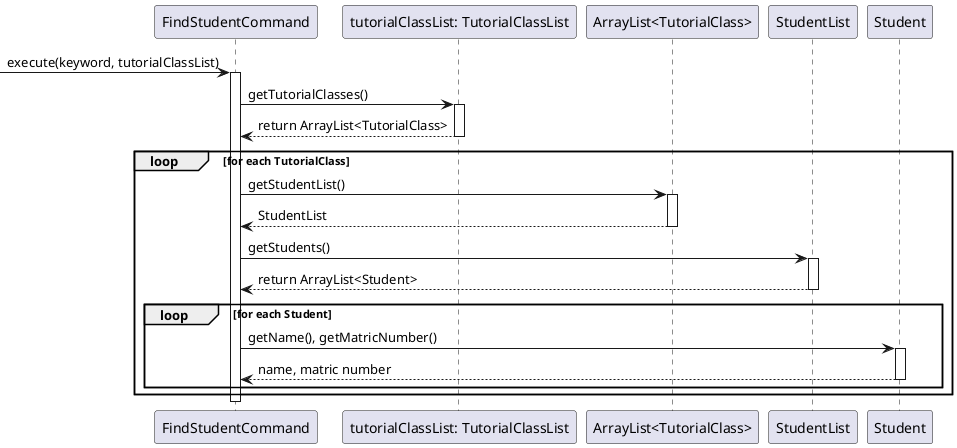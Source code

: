 @startuml

participant "FindStudentCommand" as FSC
participant "tutorialClassList: TutorialClassList" as TCL
participant "ArrayList<TutorialClass>" as TC
participant "StudentList" as SL
participant "Student" as S

-> FSC: execute(keyword, tutorialClassList)
activate FSC

    FSC -> TCL: getTutorialClasses()
    activate TCL
    TCL --> FSC: return ArrayList<TutorialClass>
    deactivate TCL

    loop for each TutorialClass
        FSC -> TC: getStudentList()
        activate TC
        TC --> FSC: StudentList
        deactivate TC

        FSC -> SL: getStudents()
        activate SL
        SL --> FSC: return ArrayList<Student>
        deactivate SL

        loop for each Student
            FSC -> S: getName(), getMatricNumber()
            activate S
            S --> FSC: name, matric number
            deactivate S


        end
    end


    deactivate FSC

@enduml
